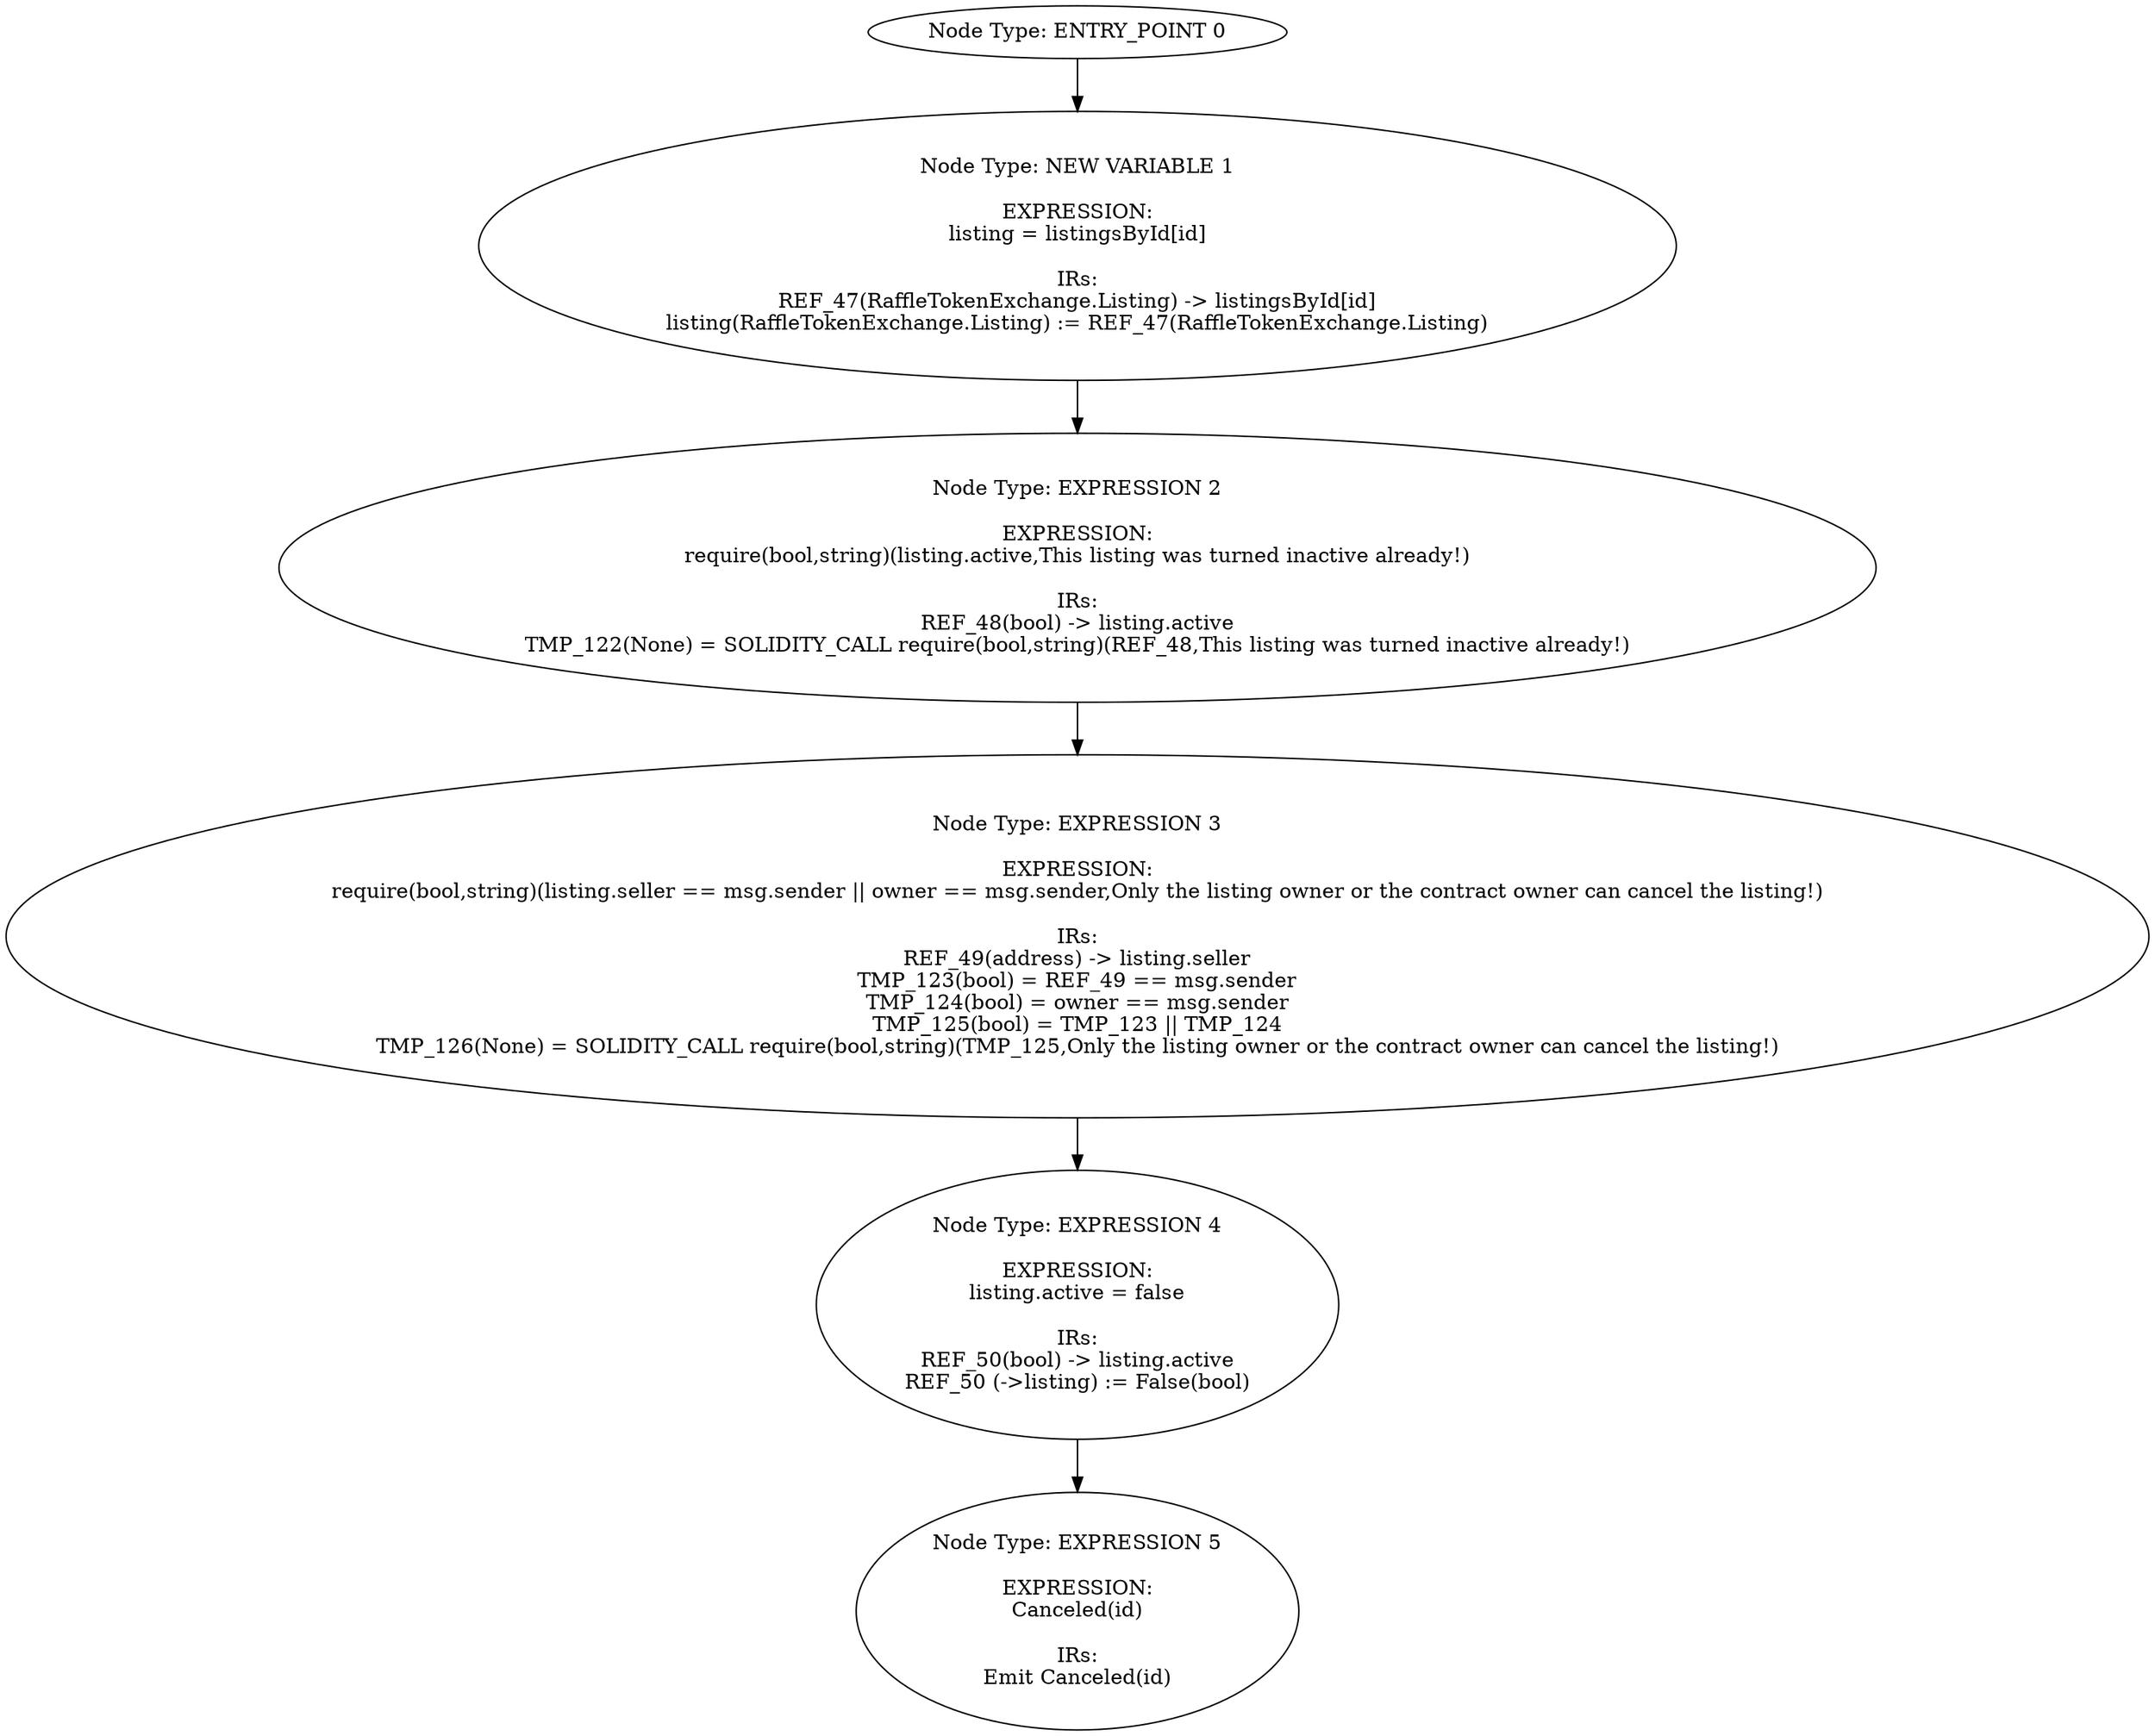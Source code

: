 digraph{
0[label="Node Type: ENTRY_POINT 0
"];
0->1;
1[label="Node Type: NEW VARIABLE 1

EXPRESSION:
listing = listingsById[id]

IRs:
REF_47(RaffleTokenExchange.Listing) -> listingsById[id]
listing(RaffleTokenExchange.Listing) := REF_47(RaffleTokenExchange.Listing)"];
1->2;
2[label="Node Type: EXPRESSION 2

EXPRESSION:
require(bool,string)(listing.active,This listing was turned inactive already!)

IRs:
REF_48(bool) -> listing.active
TMP_122(None) = SOLIDITY_CALL require(bool,string)(REF_48,This listing was turned inactive already!)"];
2->3;
3[label="Node Type: EXPRESSION 3

EXPRESSION:
require(bool,string)(listing.seller == msg.sender || owner == msg.sender,Only the listing owner or the contract owner can cancel the listing!)

IRs:
REF_49(address) -> listing.seller
TMP_123(bool) = REF_49 == msg.sender
TMP_124(bool) = owner == msg.sender
TMP_125(bool) = TMP_123 || TMP_124
TMP_126(None) = SOLIDITY_CALL require(bool,string)(TMP_125,Only the listing owner or the contract owner can cancel the listing!)"];
3->4;
4[label="Node Type: EXPRESSION 4

EXPRESSION:
listing.active = false

IRs:
REF_50(bool) -> listing.active
REF_50 (->listing) := False(bool)"];
4->5;
5[label="Node Type: EXPRESSION 5

EXPRESSION:
Canceled(id)

IRs:
Emit Canceled(id)"];
}
